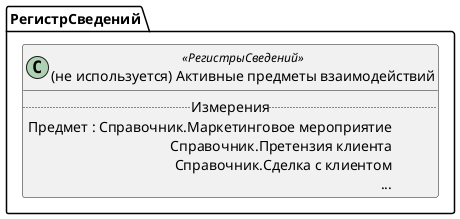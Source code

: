 ﻿@startuml Удалить_АктивныеПредметыВзаимодействий
'!include templates.wsd
'..\include templates.wsd
class РегистрСведений.Удалить_АктивныеПредметыВзаимодействий as "(не используется) Активные предметы взаимодействий" <<РегистрыСведений>>
{
..Измерения..
Предмет : Справочник.Маркетинговое мероприятие\rСправочник.Претензия клиента\rСправочник.Сделка с клиентом\r...
}
@enduml
